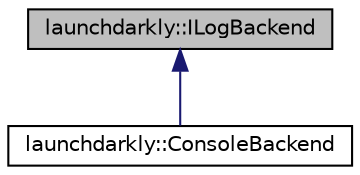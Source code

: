 digraph "launchdarkly::ILogBackend"
{
 // LATEX_PDF_SIZE
  edge [fontname="Helvetica",fontsize="10",labelfontname="Helvetica",labelfontsize="10"];
  node [fontname="Helvetica",fontsize="10",shape=record];
  Node1 [label="launchdarkly::ILogBackend",height=0.2,width=0.4,color="black", fillcolor="grey75", style="filled", fontcolor="black",tooltip=" "];
  Node1 -> Node2 [dir="back",color="midnightblue",fontsize="10",style="solid"];
  Node2 [label="launchdarkly::ConsoleBackend",height=0.2,width=0.4,color="black", fillcolor="white", style="filled",URL="$classlaunchdarkly_1_1ConsoleBackend.html",tooltip=" "];
}
